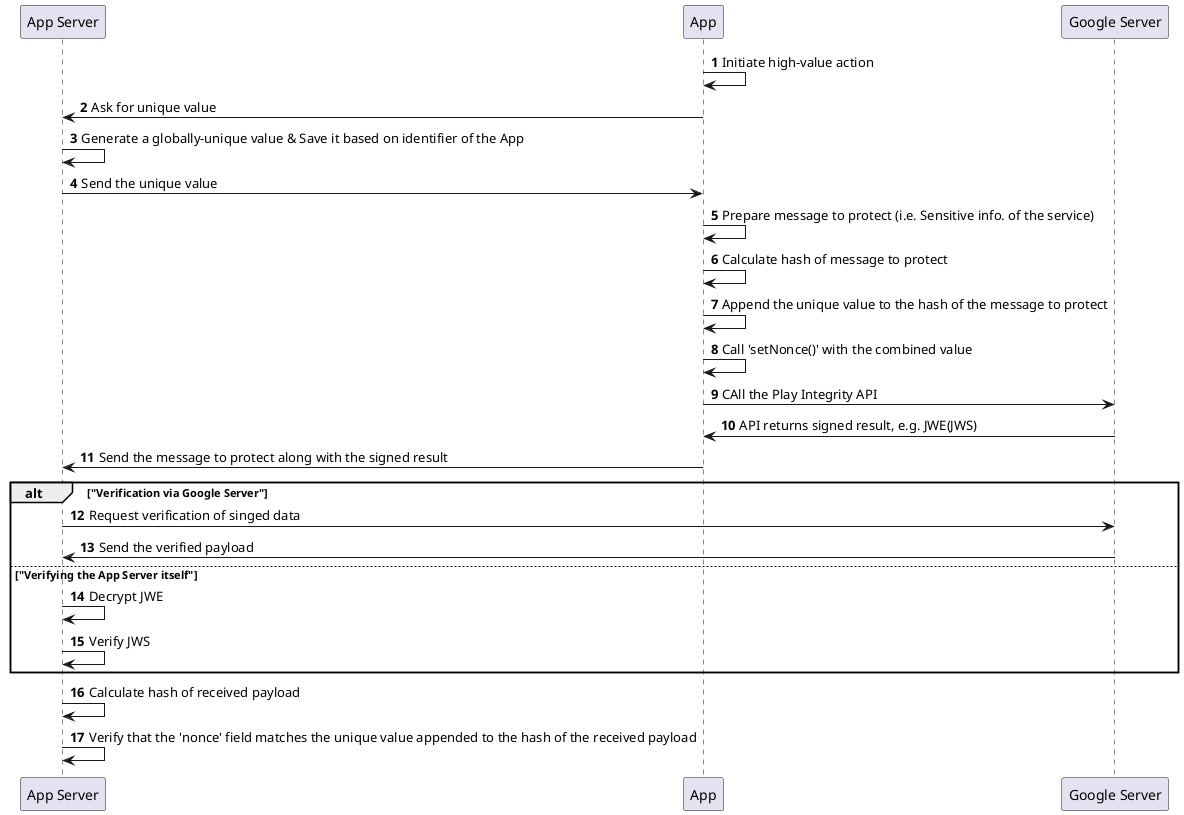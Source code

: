 @startuml
autonumber

participant     "App Server"    as server
participant     "App"           as app
participant     "Google Server" as google

app -> app: Initiate high-value action
app -> server: Ask for unique value
server -> server: Generate a globally-unique value & Save it based on identifier of the App
server -> app: Send the unique value
app -> app: Prepare message to protect (i.e. Sensitive info. of the service)
app -> app: Calculate hash of message to protect
app -> app: Append the unique value to the hash of the message to protect
app -> app: Call 'setNonce()' with the combined value
app -> google: CAll the Play Integrity API
google -> app: API returns signed result, e.g. JWE(JWS)
app -> server: Send the message to protect along with the signed result

alt "Verification via Google Server"
    server -> google: Request verification of singed data
    google -> server: Send the verified payload
else "Verifying the App Server itself"
    server -> server: Decrypt JWE
    server -> server: Verify JWS
end

server -> server: Calculate hash of received payload
server -> server: Verify that the 'nonce' field matches the unique value appended to the hash of the received payload

@enduml